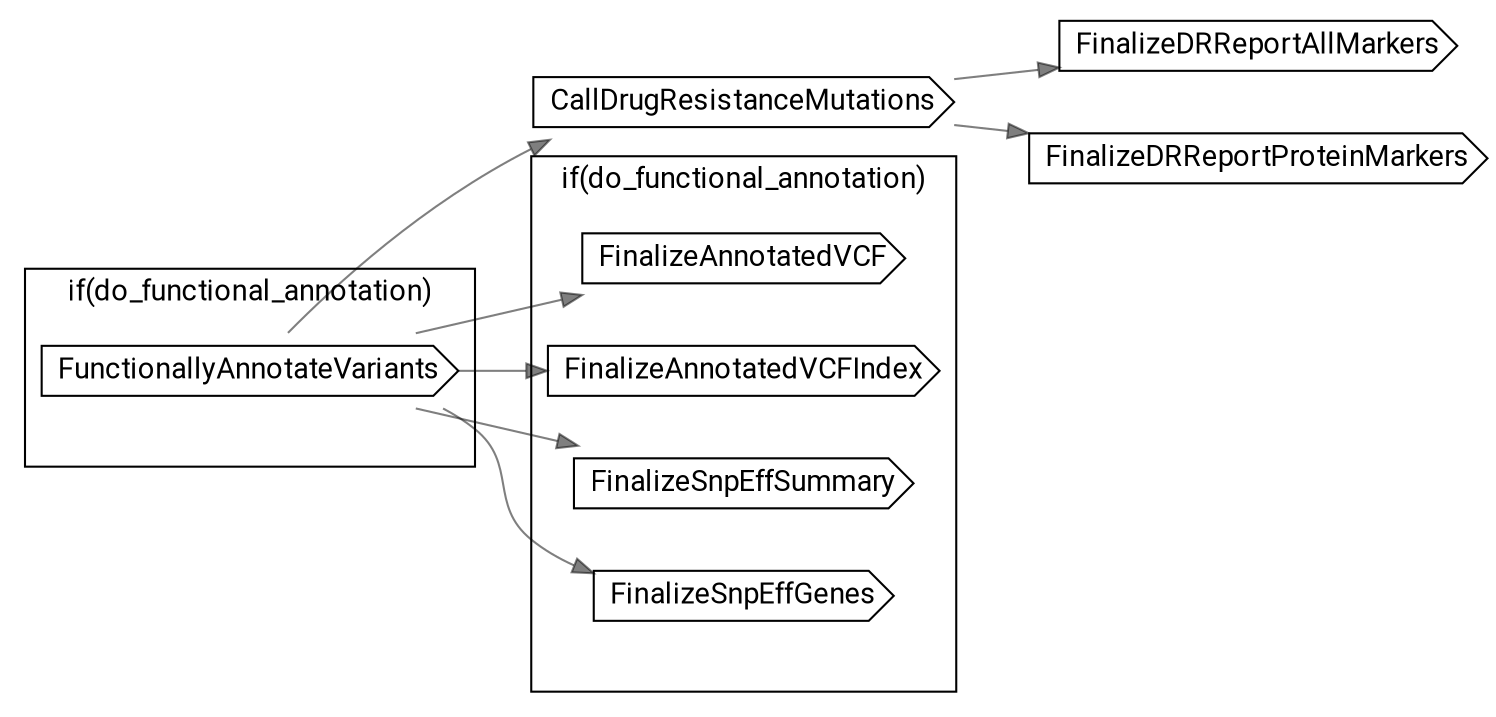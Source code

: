 // ExpandedDrugResistanceMarkerExtraction
digraph {
	compound=true rankdir=LR
	node [fontname=Roboto]
	edge [color="#00000080"]
	subgraph "cluster-if-L44C5" {
		fontname=Roboto label="if(do_functional_annotation)" rank=same
		"call-FunctionallyAnnotateVariants" [label=FunctionallyAnnotateVariants shape=cds]
		"if-L44C5" [label="" height=0 margin=0 style=invis width=0]
	}
	"call-CallDrugResistanceMutations" [label=CallDrugResistanceMutations shape=cds]
	"call-FinalizeDRReportAllMarkers" [label=FinalizeDRReportAllMarkers shape=cds]
	"call-FinalizeDRReportProteinMarkers" [label=FinalizeDRReportProteinMarkers shape=cds]
	subgraph "cluster-if-L62C5" {
		fontname=Roboto label="if(do_functional_annotation)" rank=same
		"call-FinalizeAnnotatedVCF" [label=FinalizeAnnotatedVCF shape=cds]
		"call-FinalizeAnnotatedVCFIndex" [label=FinalizeAnnotatedVCFIndex shape=cds]
		"call-FinalizeSnpEffSummary" [label=FinalizeSnpEffSummary shape=cds]
		"call-FinalizeSnpEffGenes" [label=FinalizeSnpEffGenes shape=cds]
		"if-L62C5" [label="" height=0 margin=0 style=invis width=0]
	}
	"call-FunctionallyAnnotateVariants" -> "call-CallDrugResistanceMutations"
	"call-CallDrugResistanceMutations" -> "call-FinalizeDRReportAllMarkers"
	"call-CallDrugResistanceMutations" -> "call-FinalizeDRReportProteinMarkers"
	"call-FunctionallyAnnotateVariants" -> "call-FinalizeAnnotatedVCF"
	"call-FunctionallyAnnotateVariants" -> "call-FinalizeAnnotatedVCFIndex"
	"call-FunctionallyAnnotateVariants" -> "call-FinalizeSnpEffSummary"
	"call-FunctionallyAnnotateVariants" -> "call-FinalizeSnpEffGenes"
}
